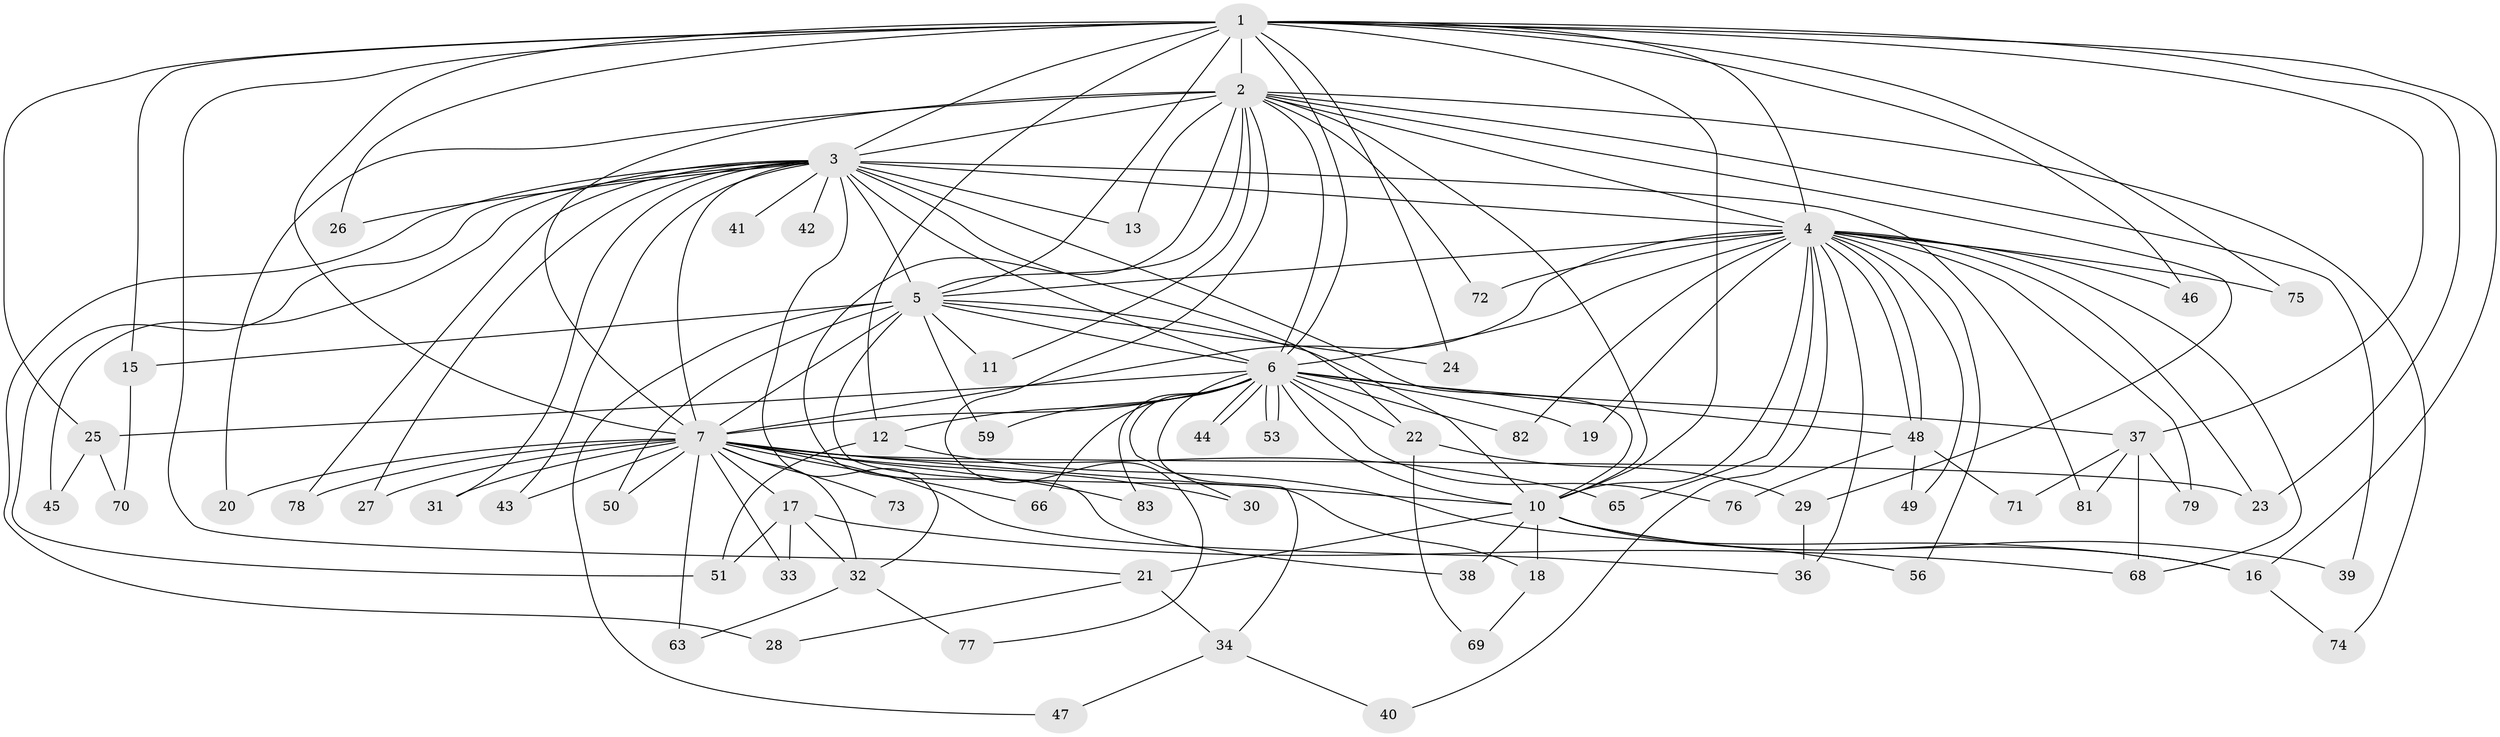 // original degree distribution, {23: 0.011904761904761904, 19: 0.011904761904761904, 21: 0.011904761904761904, 24: 0.011904761904761904, 16: 0.011904761904761904, 27: 0.011904761904761904, 15: 0.011904761904761904, 13: 0.011904761904761904, 25: 0.011904761904761904, 17: 0.011904761904761904, 2: 0.6190476190476191, 4: 0.047619047619047616, 3: 0.15476190476190477, 5: 0.03571428571428571, 6: 0.023809523809523808}
// Generated by graph-tools (version 1.1) at 2025/11/02/27/25 16:11:02]
// undirected, 68 vertices, 151 edges
graph export_dot {
graph [start="1"]
  node [color=gray90,style=filled];
  1 [super="+62"];
  2 [super="+60"];
  3 [super="+8"];
  4 [super="+55"];
  5 [super="+14"];
  6 [super="+67"];
  7 [super="+9"];
  10 [super="+35"];
  11;
  12 [super="+84"];
  13;
  15;
  16 [super="+61"];
  17 [super="+64"];
  18;
  19;
  20;
  21 [super="+54"];
  22;
  23 [super="+57"];
  24;
  25;
  26;
  27;
  28;
  29;
  30;
  31;
  32;
  33;
  34;
  36 [super="+58"];
  37;
  38;
  39;
  40;
  41;
  42;
  43;
  44;
  45;
  46;
  47;
  48 [super="+52"];
  49;
  50;
  51;
  53;
  56;
  59;
  63;
  65;
  66;
  68 [super="+80"];
  69;
  70;
  71;
  72;
  73;
  74;
  75;
  76;
  77;
  78;
  79;
  81;
  82;
  83;
  1 -- 2 [weight=2];
  1 -- 3 [weight=2];
  1 -- 4 [weight=2];
  1 -- 5;
  1 -- 6;
  1 -- 7 [weight=3];
  1 -- 10;
  1 -- 12;
  1 -- 15;
  1 -- 21;
  1 -- 23;
  1 -- 24;
  1 -- 25;
  1 -- 26;
  1 -- 37;
  1 -- 46;
  1 -- 75;
  1 -- 16;
  2 -- 3 [weight=2];
  2 -- 4;
  2 -- 5;
  2 -- 6;
  2 -- 7 [weight=2];
  2 -- 10;
  2 -- 11;
  2 -- 13;
  2 -- 20;
  2 -- 29;
  2 -- 38;
  2 -- 39;
  2 -- 72;
  2 -- 74;
  2 -- 77;
  3 -- 4 [weight=2];
  3 -- 5 [weight=2];
  3 -- 6 [weight=2];
  3 -- 7 [weight=4];
  3 -- 10 [weight=2];
  3 -- 13;
  3 -- 27;
  3 -- 28;
  3 -- 31;
  3 -- 32;
  3 -- 41 [weight=2];
  3 -- 42 [weight=2];
  3 -- 43;
  3 -- 45;
  3 -- 51;
  3 -- 78;
  3 -- 81;
  3 -- 22;
  3 -- 26;
  4 -- 5;
  4 -- 6;
  4 -- 7 [weight=2];
  4 -- 10;
  4 -- 19;
  4 -- 23;
  4 -- 36;
  4 -- 40;
  4 -- 46;
  4 -- 48;
  4 -- 48;
  4 -- 49;
  4 -- 56;
  4 -- 65;
  4 -- 75;
  4 -- 79;
  4 -- 82;
  4 -- 72;
  4 -- 68;
  5 -- 6;
  5 -- 7 [weight=3];
  5 -- 10;
  5 -- 11;
  5 -- 15;
  5 -- 18;
  5 -- 24;
  5 -- 47;
  5 -- 50;
  5 -- 59;
  6 -- 7 [weight=2];
  6 -- 10 [weight=2];
  6 -- 12;
  6 -- 19;
  6 -- 22;
  6 -- 25;
  6 -- 30;
  6 -- 34;
  6 -- 37;
  6 -- 44;
  6 -- 44;
  6 -- 53;
  6 -- 53;
  6 -- 59;
  6 -- 76;
  6 -- 82;
  6 -- 83;
  6 -- 66;
  6 -- 48;
  7 -- 10 [weight=2];
  7 -- 17 [weight=2];
  7 -- 20;
  7 -- 32;
  7 -- 65;
  7 -- 66 [weight=2];
  7 -- 83;
  7 -- 73;
  7 -- 78;
  7 -- 27;
  7 -- 30;
  7 -- 31;
  7 -- 33;
  7 -- 43;
  7 -- 50;
  7 -- 63;
  7 -- 36;
  7 -- 23;
  10 -- 16;
  10 -- 18;
  10 -- 21 [weight=2];
  10 -- 38;
  10 -- 39;
  10 -- 56;
  12 -- 16;
  12 -- 51;
  15 -- 70;
  16 -- 74;
  17 -- 33;
  17 -- 51;
  17 -- 32;
  17 -- 68;
  18 -- 69;
  21 -- 28;
  21 -- 34;
  22 -- 29;
  22 -- 69;
  25 -- 45;
  25 -- 70;
  29 -- 36;
  32 -- 63;
  32 -- 77;
  34 -- 40;
  34 -- 47;
  37 -- 68;
  37 -- 71;
  37 -- 79;
  37 -- 81;
  48 -- 49;
  48 -- 71;
  48 -- 76;
}
